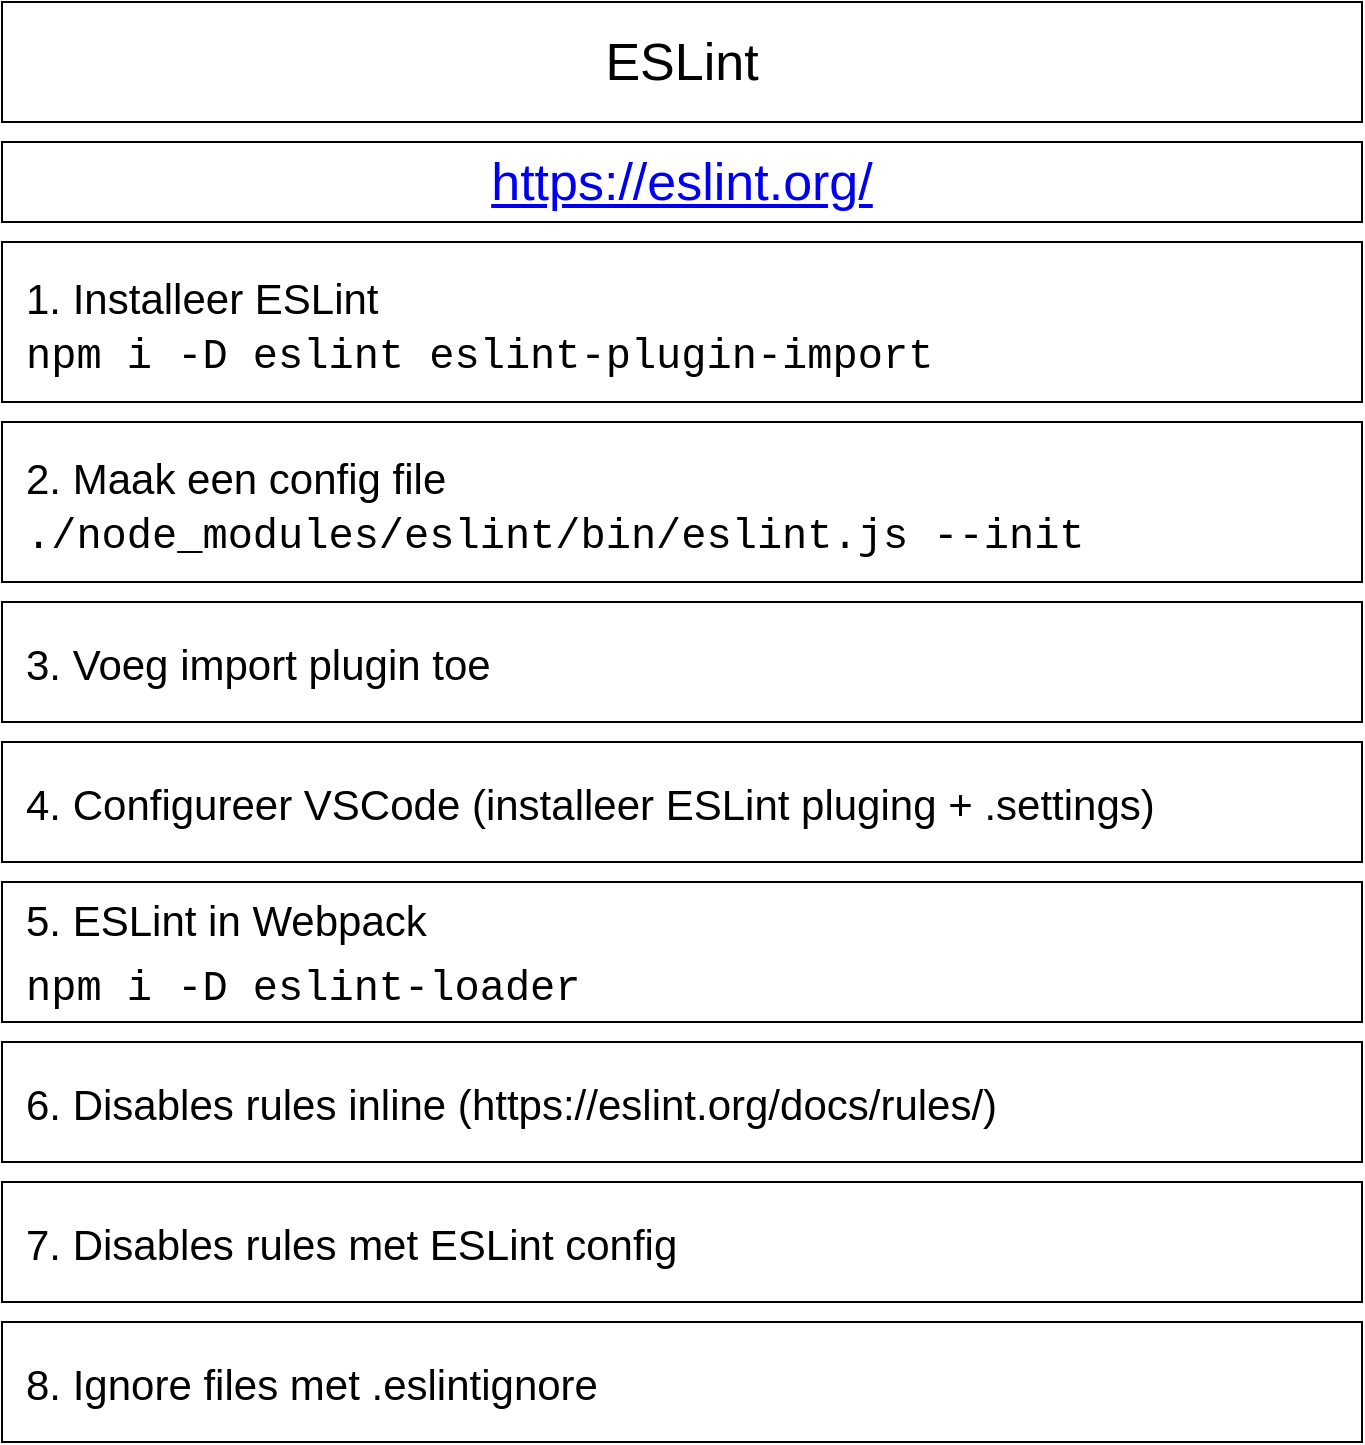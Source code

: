 <mxfile version="13.6.5" type="google"><diagram id="yd72KisUY3C41T9NODKN" name="Page-1"><mxGraphModel dx="1426" dy="808" grid="1" gridSize="10" guides="1" tooltips="1" connect="1" arrows="1" fold="1" page="1" pageScale="1" pageWidth="850" pageHeight="1100" math="0" shadow="0"><root><mxCell id="0"/><mxCell id="1" parent="0"/><mxCell id="1f1Ci34sLaDvAT--i7x6-1" value="ESLint" style="rounded=0;whiteSpace=wrap;html=1;fontSize=26;" parent="1" vertex="1"><mxGeometry x="80" y="30" width="680" height="60" as="geometry"/></mxCell><mxCell id="1f1Ci34sLaDvAT--i7x6-2" value="&lt;a href=&quot;https://eslint.org/&quot;&gt;https://eslint.org/&lt;/a&gt;" style="rounded=0;whiteSpace=wrap;html=1;fontSize=26;" parent="1" vertex="1"><mxGeometry x="80" y="100" width="680" height="40" as="geometry"/></mxCell><mxCell id="1f1Ci34sLaDvAT--i7x6-3" value="&lt;font style=&quot;font-size: 21px&quot;&gt;1. Installeer ESLint&lt;br&gt;&lt;/font&gt;&lt;p class=&quot;p1&quot; style=&quot;margin: 0px ; font-stretch: normal ; line-height: normal ; font-size: 21px&quot;&gt;&lt;font face=&quot;Courier New&quot; style=&quot;font-size: 21px&quot;&gt;npm i -D eslint eslint-plugin-import&lt;/font&gt;&lt;/p&gt;" style="rounded=0;whiteSpace=wrap;html=1;fontSize=26;align=left;spacingLeft=10;" parent="1" vertex="1"><mxGeometry x="80" y="150" width="680" height="80" as="geometry"/></mxCell><mxCell id="1f1Ci34sLaDvAT--i7x6-6" value="&lt;font style=&quot;font-size: 21px&quot;&gt;2. Maak een config file&lt;br&gt;&lt;/font&gt;&lt;p class=&quot;p1&quot; style=&quot;margin: 0px ; font-stretch: normal ; line-height: normal ; font-size: 21px&quot;&gt;&lt;font face=&quot;Courier New&quot;&gt;./node_modules/eslint/bin/eslint.js --init&lt;/font&gt;&lt;/p&gt;" style="rounded=0;whiteSpace=wrap;html=1;fontSize=26;align=left;spacingLeft=10;" parent="1" vertex="1"><mxGeometry x="80" y="240" width="680" height="80" as="geometry"/></mxCell><mxCell id="1f1Ci34sLaDvAT--i7x6-7" value="&lt;font style=&quot;font-size: 21px&quot;&gt;3. Voeg import plugin toe&lt;br&gt;&lt;/font&gt;" style="rounded=0;whiteSpace=wrap;html=1;fontSize=26;align=left;spacingLeft=10;" parent="1" vertex="1"><mxGeometry x="80" y="330" width="680" height="60" as="geometry"/></mxCell><mxCell id="1f1Ci34sLaDvAT--i7x6-8" value="&lt;font style=&quot;font-size: 21px&quot;&gt;4. Configureer VSCode (installeer ESLint pluging + .settings)&lt;br&gt;&lt;/font&gt;" style="rounded=0;whiteSpace=wrap;html=1;fontSize=26;align=left;spacingLeft=10;" parent="1" vertex="1"><mxGeometry x="80" y="400" width="680" height="60" as="geometry"/></mxCell><mxCell id="1f1Ci34sLaDvAT--i7x6-9" value="&lt;font&gt;&lt;span style=&quot;font-size: 21px&quot;&gt;6. Disables rules inline (&lt;/span&gt;&lt;font style=&quot;font-size: 21px&quot;&gt;https://eslint.org/docs/rules/)&lt;/font&gt;&lt;br&gt;&lt;/font&gt;" style="rounded=0;whiteSpace=wrap;html=1;fontSize=26;align=left;spacingLeft=10;" parent="1" vertex="1"><mxGeometry x="80" y="550" width="680" height="60" as="geometry"/></mxCell><mxCell id="1f1Ci34sLaDvAT--i7x6-10" value="&lt;font&gt;&lt;span style=&quot;font-size: 21px&quot;&gt;7. Disables rules met ESLint config&lt;/span&gt;&lt;br&gt;&lt;/font&gt;" style="rounded=0;whiteSpace=wrap;html=1;fontSize=26;align=left;spacingLeft=10;" parent="1" vertex="1"><mxGeometry x="80" y="620" width="680" height="60" as="geometry"/></mxCell><mxCell id="1f1Ci34sLaDvAT--i7x6-12" value="&lt;font&gt;&lt;span style=&quot;font-size: 21px&quot;&gt;5. ESLint in Webpack&lt;br&gt;&lt;/span&gt;&lt;font face=&quot;Courier New&quot;&gt;&lt;span style=&quot;font-size: 21px&quot;&gt;npm i -D eslint-loader&lt;/span&gt;&lt;/font&gt;&lt;br&gt;&lt;/font&gt;" style="rounded=0;whiteSpace=wrap;html=1;fontSize=26;align=left;spacingLeft=10;" parent="1" vertex="1"><mxGeometry x="80" y="470" width="680" height="70" as="geometry"/></mxCell><mxCell id="1f1Ci34sLaDvAT--i7x6-13" value="&lt;font&gt;&lt;span style=&quot;font-size: 21px&quot;&gt;8. Ignore files met .eslintignore&lt;/span&gt;&lt;br&gt;&lt;/font&gt;" style="rounded=0;whiteSpace=wrap;html=1;fontSize=26;align=left;spacingLeft=10;" parent="1" vertex="1"><mxGeometry x="80" y="690" width="680" height="60" as="geometry"/></mxCell></root></mxGraphModel></diagram></mxfile>